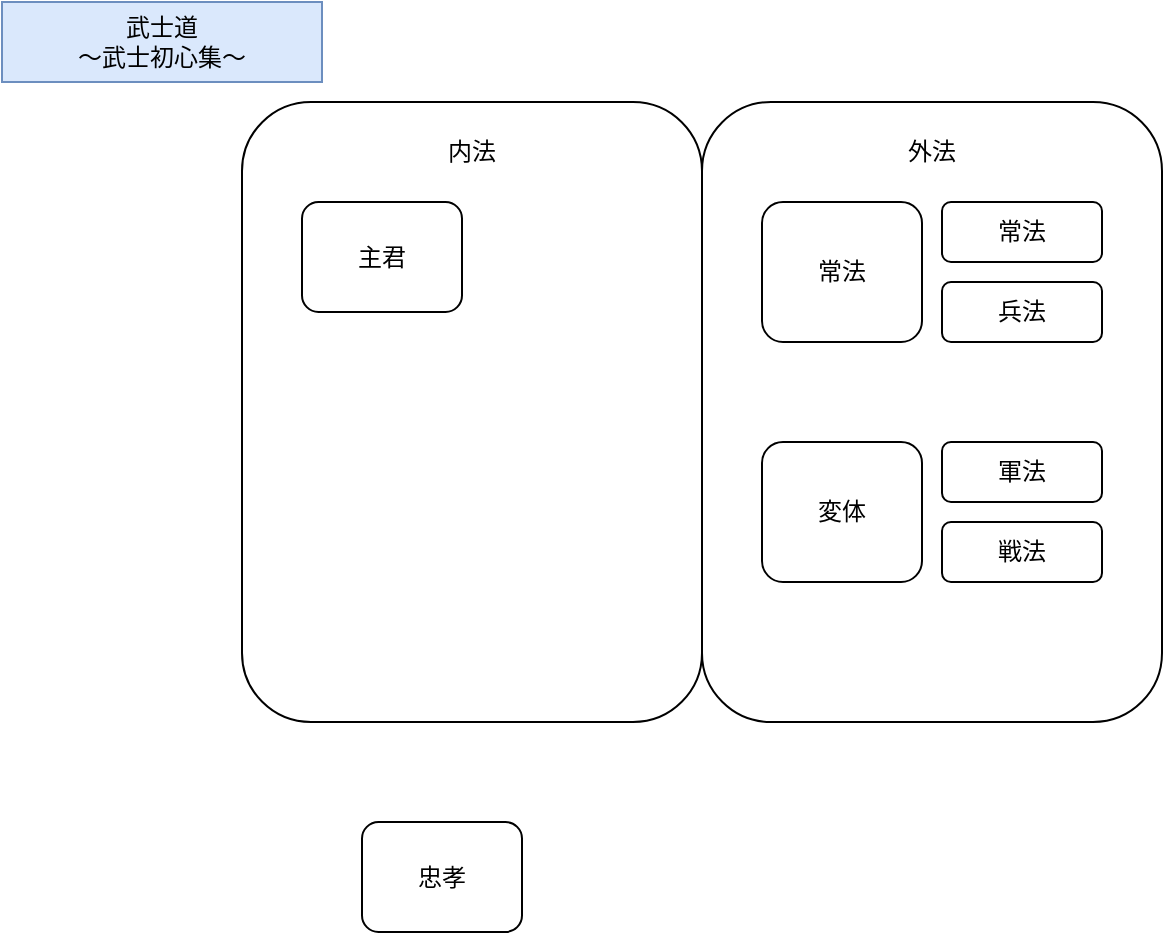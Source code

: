 <mxfile>
    <diagram id="Iqh0p4z0CSAQo3-YcA2V" name="ページ1">
        <mxGraphModel dx="816" dy="711" grid="1" gridSize="10" guides="1" tooltips="1" connect="1" arrows="1" fold="1" page="1" pageScale="1" pageWidth="827" pageHeight="1169" math="0" shadow="0">
            <root>
                <mxCell id="0"/>
                <mxCell id="1" parent="0"/>
                <mxCell id="50" value="" style="rounded=1;whiteSpace=wrap;html=1;" vertex="1" parent="1">
                    <mxGeometry x="370" y="120" width="230" height="310" as="geometry"/>
                </mxCell>
                <mxCell id="2" value="武士道&lt;div&gt;～武士&lt;span style=&quot;color: rgb(0, 0, 0);&quot;&gt;初心集&lt;/span&gt;～&lt;/div&gt;" style="text;html=1;align=center;verticalAlign=middle;whiteSpace=wrap;rounded=0;fillColor=#dae8fc;strokeColor=#6c8ebf;" parent="1" vertex="1">
                    <mxGeometry x="20" y="70" width="160" height="40" as="geometry"/>
                </mxCell>
                <mxCell id="27" value="" style="rounded=1;whiteSpace=wrap;html=1;" parent="1" vertex="1">
                    <mxGeometry x="140" y="120" width="230" height="310" as="geometry"/>
                </mxCell>
                <mxCell id="43" value="主君" style="rounded=1;whiteSpace=wrap;html=1;" parent="1" vertex="1">
                    <mxGeometry x="170" y="170" width="80" height="55" as="geometry"/>
                </mxCell>
                <mxCell id="44" value="常法" style="rounded=1;whiteSpace=wrap;html=1;" parent="1" vertex="1">
                    <mxGeometry x="400" y="170" width="80" height="70" as="geometry"/>
                </mxCell>
                <mxCell id="51" value="変体" style="rounded=1;whiteSpace=wrap;html=1;" vertex="1" parent="1">
                    <mxGeometry x="400" y="290" width="80" height="70" as="geometry"/>
                </mxCell>
                <mxCell id="52" value="内法" style="text;html=1;align=center;verticalAlign=middle;whiteSpace=wrap;rounded=0;" vertex="1" parent="1">
                    <mxGeometry x="200" y="130" width="110" height="30" as="geometry"/>
                </mxCell>
                <mxCell id="53" value="外法" style="text;html=1;align=center;verticalAlign=middle;whiteSpace=wrap;rounded=0;" vertex="1" parent="1">
                    <mxGeometry x="430" y="130" width="110" height="30" as="geometry"/>
                </mxCell>
                <mxCell id="54" value="常法" style="rounded=1;whiteSpace=wrap;html=1;" vertex="1" parent="1">
                    <mxGeometry x="490" y="170" width="80" height="30" as="geometry"/>
                </mxCell>
                <mxCell id="55" value="兵法" style="rounded=1;whiteSpace=wrap;html=1;" vertex="1" parent="1">
                    <mxGeometry x="490" y="210" width="80" height="30" as="geometry"/>
                </mxCell>
                <mxCell id="56" value="軍法" style="rounded=1;whiteSpace=wrap;html=1;" vertex="1" parent="1">
                    <mxGeometry x="490" y="290" width="80" height="30" as="geometry"/>
                </mxCell>
                <mxCell id="57" value="戦法" style="rounded=1;whiteSpace=wrap;html=1;" vertex="1" parent="1">
                    <mxGeometry x="490" y="330" width="80" height="30" as="geometry"/>
                </mxCell>
                <mxCell id="58" value="忠孝" style="rounded=1;whiteSpace=wrap;html=1;" vertex="1" parent="1">
                    <mxGeometry x="200" y="480" width="80" height="55" as="geometry"/>
                </mxCell>
            </root>
        </mxGraphModel>
    </diagram>
</mxfile>